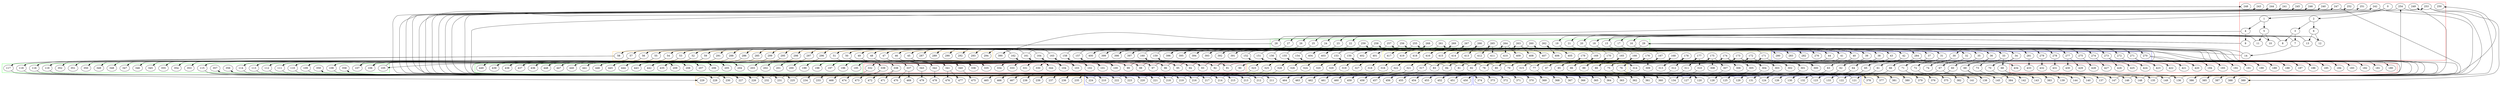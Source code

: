 strict digraph  {
	subgraph cluster_4 {
		graph [color=grey];
		60;
		61;
		62;
		63;
		64;
		65;
		66;
		67;
		68;
		69;
		70;
		71;
		72;
		73;
		74;
		300;
		301;
		302;
		303;
		304;
		305;
		306;
		307;
		308;
		309;
		310;
		311;
		312;
		313;
		314;
	}
	subgraph cluster_2 {
		graph [color=blue];
		30;
		31;
		32;
		33;
		34;
		35;
		36;
		37;
		38;
		39;
		40;
		41;
		42;
		43;
		44;
		270;
		271;
		272;
		273;
		274;
		275;
		276;
		277;
		278;
		279;
		280;
		281;
		282;
		283;
		284;
	}
	subgraph cluster_8 {
		graph [color=blue];
		120;
		121;
		122;
		123;
		124;
		125;
		126;
		127;
		128;
		129;
		130;
		131;
		132;
		133;
		134;
		360;
		361;
		362;
		363;
		364;
		365;
		366;
		367;
		368;
		369;
		370;
		371;
		372;
		373;
		374;
	}
	subgraph cluster_7 {
		graph [color=green];
		105;
		106;
		107;
		108;
		109;
		110;
		111;
		112;
		113;
		114;
		115;
		116;
		117;
		118;
		119;
		345;
		346;
		347;
		348;
		349;
		350;
		351;
		352;
		353;
		354;
		355;
		356;
		357;
		358;
		359;
	}
	subgraph cluster_5 {
		graph [color=yellow];
		75;
		76;
		77;
		78;
		79;
		80;
		81;
		82;
		83;
		84;
		85;
		86;
		87;
		88;
		89;
		315;
		316;
		317;
		318;
		319;
		320;
		321;
		322;
		323;
		324;
		325;
		326;
		327;
		328;
		329;
	}
	subgraph cluster_9 {
		graph [color=orange];
		135;
		136;
		137;
		138;
		139;
		140;
		141;
		142;
		143;
		144;
		145;
		146;
		147;
		148;
		149;
		375;
		376;
		377;
		378;
		379;
		380;
		381;
		382;
		383;
		384;
		385;
		386;
		387;
		388;
		389;
	}
	subgraph cluster_6 {
		graph [color=red];
		90;
		91;
		92;
		93;
		94;
		95;
		96;
		97;
		98;
		99;
		100;
		101;
		102;
		103;
		104;
		330;
		331;
		332;
		333;
		334;
		335;
		336;
		337;
		338;
		339;
		340;
		341;
		342;
		343;
		344;
	}
	subgraph cluster_13 {
		graph [color=green];
		195;
		196;
		197;
		198;
		199;
		200;
		201;
		202;
		203;
		204;
		205;
		206;
		207;
		208;
		209;
		435;
		436;
		437;
		438;
		439;
		440;
		441;
		442;
		443;
		444;
		445;
		446;
		447;
		448;
		449;
	}
	subgraph cluster_10 {
		graph [color=grey];
		150;
		151;
		152;
		153;
		154;
		155;
		156;
		157;
		158;
		159;
		160;
		161;
		162;
		163;
		164;
		390;
		391;
		392;
		393;
		394;
		395;
		396;
		397;
		398;
		399;
		400;
		401;
		402;
		403;
		404;
	}
	subgraph cluster_11 {
		graph [color=yellow];
		165;
		166;
		167;
		168;
		169;
		170;
		171;
		172;
		173;
		174;
		175;
		176;
		177;
		178;
		179;
		405;
		406;
		407;
		408;
		409;
		410;
		411;
		412;
		413;
		414;
		415;
		416;
		417;
		418;
		419;
	}
	subgraph cluster_12 {
		graph [color=red];
		180;
		181;
		182;
		183;
		184;
		185;
		186;
		187;
		188;
		189;
		190;
		191;
		192;
		193;
		194;
		420;
		421;
		422;
		423;
		424;
		425;
		426;
		427;
		428;
		429;
		430;
		431;
		432;
		433;
		434;
	}
	subgraph cluster_14 {
		graph [color=blue];
		210;
		211;
		212;
		213;
		214;
		215;
		216;
		217;
		218;
		219;
		220;
		221;
		222;
		223;
		224;
		450;
		451;
		452;
		453;
		454;
		455;
		456;
		457;
		458;
		459;
		460;
		461;
		462;
		463;
		464;
	}
	subgraph cluster_3 {
		graph [color=orange];
		45;
		46;
		47;
		48;
		49;
		50;
		51;
		52;
		53;
		54;
		55;
		56;
		57;
		58;
		59;
		285;
		286;
		287;
		288;
		289;
		290;
		291;
		292;
		293;
		294;
		295;
		296;
		297;
		298;
		299;
	}
	subgraph cluster_15 {
		graph [color=orange];
		225;
		226;
		227;
		228;
		229;
		230;
		231;
		232;
		233;
		234;
		235;
		236;
		237;
		238;
		239;
		465;
		466;
		467;
		468;
		469;
		470;
		471;
		472;
		473;
		474;
		475;
		476;
		477;
		478;
		479;
	}
	subgraph cluster_0 {
		graph [color=red];
		0 -> 1;
		0 -> 2;
		1 -> 4;
		1 -> 5;
		2 -> 3;
		2 -> 6;
		3 -> 7;
		3 -> 8;
		4 -> 9;
		5 -> 10;
		5 -> 11;
		6 -> 12;
		6 -> 13;
		7 -> 14;
		240;
		241;
		242;
		243;
		244;
		245;
		246;
		247;
		248;
		249;
		250;
		251;
		252;
		253;
		254;
	}
	subgraph cluster_1 {
		graph [color=green];
		15;
		16;
		17;
		18;
		19;
		20;
		21;
		22;
		23;
		24;
		25;
		26;
		27;
		28;
		29;
		255;
		256;
		257;
		258;
		259;
		260;
		261;
		262;
		263;
		264;
		265;
		266;
		267;
		268;
		269;
	}
	4 -> 18;
	7 -> 15;
	8 -> 16;
	8 -> 17;
	9 -> 19;
	9 -> 20;
	10 -> 21;
	10 -> 22;
	11 -> 23;
	11 -> 24;
	12 -> 25;
	12 -> 26;
	13 -> 27;
	13 -> 28;
	14 -> 29;
	14 -> 30;
	15 -> 31;
	15 -> 32;
	16 -> 33;
	16 -> 34;
	17 -> 35;
	17 -> 36;
	18 -> 37;
	18 -> 38;
	19 -> 39;
	19 -> 40;
	20 -> 41;
	20 -> 42;
	21 -> 43;
	21 -> 44;
	22 -> 45;
	22 -> 46;
	23 -> 47;
	23 -> 48;
	24 -> 49;
	24 -> 50;
	25 -> 51;
	25 -> 52;
	26 -> 53;
	26 -> 54;
	27 -> 55;
	27 -> 56;
	28 -> 57;
	28 -> 58;
	29 -> 59;
	29 -> 60;
	30 -> 61;
	30 -> 62;
	31 -> 63;
	31 -> 64;
	32 -> 65;
	32 -> 66;
	33 -> 67;
	33 -> 68;
	34 -> 69;
	34 -> 70;
	35 -> 71;
	35 -> 72;
	36 -> 73;
	36 -> 74;
	37 -> 75;
	37 -> 76;
	38 -> 77;
	38 -> 78;
	39 -> 79;
	39 -> 80;
	40 -> 81;
	40 -> 82;
	41 -> 83;
	41 -> 84;
	42 -> 85;
	42 -> 86;
	43 -> 87;
	43 -> 88;
	44 -> 89;
	44 -> 90;
	45 -> 91;
	45 -> 92;
	46 -> 93;
	46 -> 94;
	47 -> 95;
	47 -> 96;
	48 -> 97;
	48 -> 98;
	49 -> 99;
	49 -> 100;
	50 -> 101;
	50 -> 102;
	51 -> 103;
	51 -> 104;
	52 -> 105;
	52 -> 106;
	53 -> 107;
	53 -> 108;
	54 -> 109;
	54 -> 110;
	55 -> 111;
	55 -> 112;
	56 -> 113;
	56 -> 114;
	57 -> 115;
	57 -> 116;
	58 -> 117;
	58 -> 118;
	59 -> 119;
	59 -> 120;
	60 -> 121;
	60 -> 122;
	61 -> 123;
	61 -> 124;
	62 -> 125;
	62 -> 126;
	63 -> 127;
	63 -> 128;
	64 -> 129;
	64 -> 130;
	65 -> 131;
	65 -> 132;
	66 -> 133;
	67 -> 134;
	67 -> 135;
	68 -> 136;
	68 -> 137;
	69 -> 138;
	69 -> 139;
	70 -> 140;
	71 -> 141;
	71 -> 142;
	72 -> 143;
	73 -> 144;
	75 -> 145;
	75 -> 146;
	76 -> 147;
	76 -> 148;
	77 -> 149;
	77 -> 150;
	78 -> 151;
	78 -> 152;
	79 -> 153;
	79 -> 154;
	80 -> 155;
	80 -> 156;
	81 -> 157;
	81 -> 158;
	82 -> 159;
	82 -> 160;
	83 -> 161;
	83 -> 162;
	84 -> 163;
	84 -> 164;
	85 -> 165;
	85 -> 166;
	86 -> 167;
	86 -> 168;
	87 -> 169;
	87 -> 170;
	88 -> 171;
	88 -> 172;
	89 -> 173;
	89 -> 174;
	90 -> 175;
	90 -> 176;
	91 -> 177;
	91 -> 178;
	92 -> 179;
	92 -> 180;
	93 -> 181;
	93 -> 182;
	94 -> 183;
	94 -> 184;
	95 -> 185;
	95 -> 186;
	96 -> 187;
	96 -> 188;
	97 -> 189;
	97 -> 190;
	98 -> 191;
	98 -> 192;
	99 -> 193;
	99 -> 194;
	100 -> 195;
	100 -> 196;
	101 -> 197;
	101 -> 198;
	102 -> 199;
	103 -> 200;
	103 -> 201;
	104 -> 202;
	104 -> 203;
	105 -> 204;
	105 -> 205;
	106 -> 206;
	106 -> 207;
	107 -> 208;
	107 -> 209;
	108 -> 210;
	108 -> 211;
	109 -> 212;
	109 -> 213;
	110 -> 214;
	110 -> 215;
	111 -> 216;
	111 -> 217;
	112 -> 218;
	112 -> 219;
	113 -> 220;
	113 -> 221;
	114 -> 222;
	114 -> 223;
	115 -> 224;
	115 -> 225;
	116 -> 226;
	116 -> 227;
	117 -> 228;
	117 -> 229;
	118 -> 230;
	119 -> 231;
	119 -> 232;
	120 -> 233;
	120 -> 234;
	121 -> 235;
	121 -> 236;
	122 -> 237;
	123 -> 238;
	123 -> 239;
	124 -> 240;
	125 -> 241;
	127 -> 242;
	127 -> 243;
	128 -> 244;
	129 -> 245;
	131 -> 246;
	134 -> 247;
	134 -> 248;
	135 -> 249;
	136 -> 250;
	138 -> 251;
	141 -> 252;
	145 -> 253;
	145 -> 254;
	146 -> 255;
	146 -> 256;
	147 -> 257;
	147 -> 258;
	148 -> 259;
	148 -> 260;
	149 -> 261;
	149 -> 262;
	150 -> 263;
	150 -> 264;
	151 -> 265;
	151 -> 266;
	152 -> 267;
	152 -> 268;
	153 -> 269;
	153 -> 270;
	154 -> 271;
	154 -> 272;
	155 -> 273;
	155 -> 274;
	156 -> 275;
	156 -> 276;
	157 -> 277;
	157 -> 278;
	158 -> 279;
	158 -> 280;
	159 -> 281;
	159 -> 282;
	160 -> 283;
	161 -> 284;
	161 -> 285;
	162 -> 286;
	162 -> 287;
	163 -> 288;
	163 -> 289;
	164 -> 290;
	165 -> 291;
	165 -> 292;
	166 -> 293;
	167 -> 294;
	169 -> 295;
	169 -> 296;
	170 -> 297;
	170 -> 298;
	171 -> 299;
	171 -> 300;
	172 -> 301;
	172 -> 302;
	173 -> 303;
	173 -> 304;
	174 -> 305;
	174 -> 306;
	175 -> 307;
	175 -> 308;
	176 -> 309;
	177 -> 310;
	177 -> 311;
	178 -> 312;
	178 -> 313;
	179 -> 314;
	179 -> 315;
	180 -> 316;
	181 -> 317;
	181 -> 318;
	182 -> 319;
	183 -> 320;
	185 -> 321;
	185 -> 322;
	186 -> 323;
	186 -> 324;
	187 -> 325;
	187 -> 326;
	188 -> 327;
	189 -> 328;
	189 -> 329;
	190 -> 330;
	191 -> 331;
	193 -> 332;
	193 -> 333;
	194 -> 334;
	195 -> 335;
	197 -> 336;
	200 -> 337;
	200 -> 338;
	201 -> 339;
	201 -> 340;
	202 -> 341;
	202 -> 342;
	203 -> 343;
	203 -> 344;
	204 -> 345;
	204 -> 346;
	205 -> 347;
	205 -> 348;
	206 -> 349;
	206 -> 350;
	207 -> 351;
	208 -> 352;
	208 -> 353;
	209 -> 354;
	209 -> 355;
	210 -> 356;
	210 -> 357;
	211 -> 358;
	212 -> 359;
	212 -> 360;
	213 -> 361;
	214 -> 362;
	216 -> 363;
	216 -> 364;
	217 -> 365;
	217 -> 366;
	218 -> 367;
	218 -> 368;
	219 -> 369;
	220 -> 370;
	220 -> 371;
	221 -> 372;
	222 -> 373;
	224 -> 374;
	224 -> 375;
	225 -> 376;
	226 -> 377;
	228 -> 378;
	231 -> 379;
	231 -> 380;
	232 -> 381;
	233 -> 382;
	235 -> 383;
	238 -> 384;
	242 -> 385;
	247 -> 386;
	253 -> 387;
	253 -> 388;
	254 -> 389;
	254 -> 390;
	255 -> 391;
	255 -> 392;
	256 -> 393;
	256 -> 394;
	257 -> 395;
	257 -> 396;
	258 -> 397;
	258 -> 398;
	259 -> 399;
	259 -> 400;
	260 -> 401;
	260 -> 402;
	261 -> 403;
	261 -> 404;
	262 -> 405;
	262 -> 406;
	263 -> 407;
	263 -> 408;
	264 -> 409;
	264 -> 410;
	265 -> 411;
	265 -> 412;
	266 -> 413;
	266 -> 414;
	267 -> 415;
	267 -> 416;
	268 -> 417;
	269 -> 418;
	269 -> 419;
	270 -> 420;
	270 -> 421;
	271 -> 422;
	271 -> 423;
	272 -> 424;
	273 -> 425;
	273 -> 426;
	274 -> 427;
	275 -> 428;
	277 -> 429;
	277 -> 430;
	278 -> 431;
	279 -> 432;
	281 -> 433;
	284 -> 434;
	284 -> 435;
	285 -> 436;
	286 -> 437;
	288 -> 438;
	291 -> 439;
	295 -> 440;
	295 -> 441;
	296 -> 442;
	296 -> 443;
	297 -> 444;
	297 -> 445;
	298 -> 446;
	299 -> 447;
	299 -> 448;
	300 -> 449;
	301 -> 450;
	303 -> 451;
	303 -> 452;
	304 -> 453;
	305 -> 454;
	307 -> 455;
	310 -> 456;
	310 -> 457;
	311 -> 458;
	312 -> 459;
	314 -> 460;
	317 -> 461;
	321 -> 462;
	321 -> 463;
	322 -> 464;
	323 -> 465;
	325 -> 466;
	328 -> 467;
	332 -> 468;
	337 -> 469;
	337 -> 470;
	338 -> 471;
	338 -> 472;
	339 -> 473;
	339 -> 474;
	340 -> 475;
	341 -> 476;
	341 -> 477;
	342 -> 478;
	343 -> 479;
}
